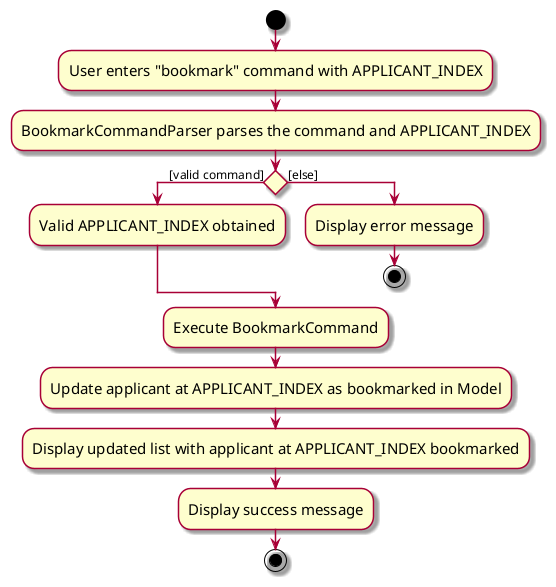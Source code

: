 @startuml
skin rose
skinparam ActivityFontSize 15
skinparam ArrowFontSize 12
start
:User enters "bookmark" command with APPLICANT_INDEX;
:BookmarkCommandParser parses the command and APPLICANT_INDEX;
if () then ([valid command])
    :Valid APPLICANT_INDEX obtained;
else ([else])
    :Display error message;
    stop
endif
:Execute BookmarkCommand;
:Update applicant at APPLICANT_INDEX as bookmarked in Model;
:Display updated list with applicant at APPLICANT_INDEX bookmarked;
:Display success message;
stop
@enduml
